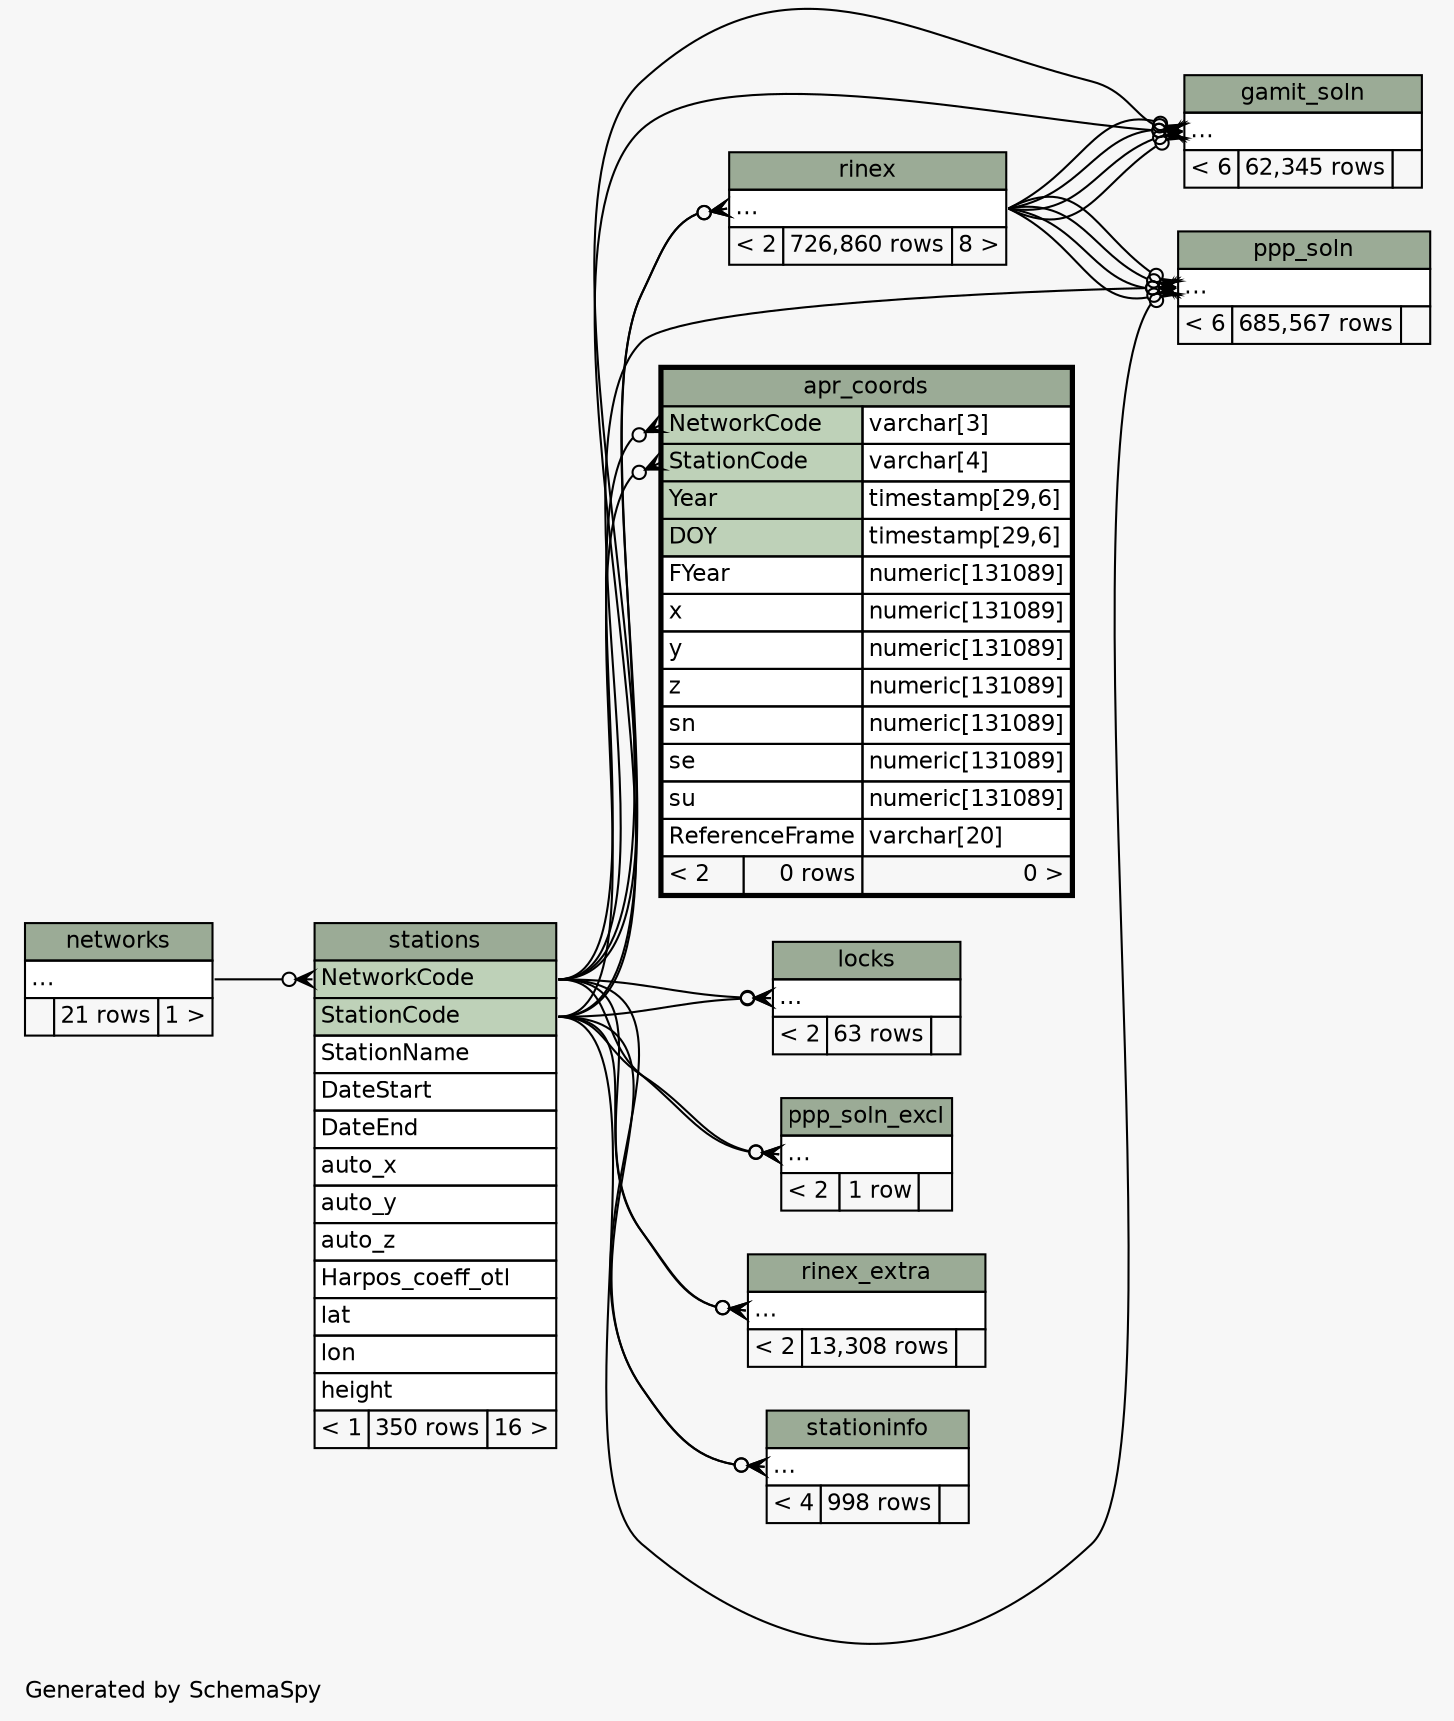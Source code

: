 // dot 2.36.0 on Linux 4.4.0-59-generic
// SchemaSpy rev 590
digraph "twoDegreesRelationshipsDiagram" {
  graph [
    rankdir="RL"
    bgcolor="#f7f7f7"
    label="\nGenerated by SchemaSpy"
    labeljust="l"
    nodesep="0.18"
    ranksep="0.46"
    fontname="Helvetica"
    fontsize="11"
  ];
  node [
    fontname="Helvetica"
    fontsize="11"
    shape="plaintext"
  ];
  edge [
    arrowsize="0.8"
  ];
  "apr_coords":"NetworkCode":w -> "stations":"NetworkCode":e [arrowhead=none dir=back arrowtail=crowodot];
  "apr_coords":"StationCode":w -> "stations":"StationCode":e [arrowhead=none dir=back arrowtail=crowodot];
  "gamit_soln":"elipses":w -> "rinex":"elipses":e [arrowhead=none dir=back arrowtail=crowodot];
  "gamit_soln":"elipses":w -> "rinex":"elipses":e [arrowhead=none dir=back arrowtail=crowodot];
  "gamit_soln":"elipses":w -> "stations":"NetworkCode":e [arrowhead=none dir=back arrowtail=crowodot];
  "gamit_soln":"elipses":w -> "rinex":"elipses":e [arrowhead=none dir=back arrowtail=crowodot];
  "gamit_soln":"elipses":w -> "stations":"StationCode":e [arrowhead=none dir=back arrowtail=crowodot];
  "gamit_soln":"elipses":w -> "rinex":"elipses":e [arrowhead=none dir=back arrowtail=crowodot];
  "locks":"elipses":w -> "stations":"NetworkCode":e [arrowhead=none dir=back arrowtail=crowodot];
  "locks":"elipses":w -> "stations":"StationCode":e [arrowhead=none dir=back arrowtail=crowodot];
  "ppp_soln":"elipses":w -> "rinex":"elipses":e [arrowhead=none dir=back arrowtail=crowodot];
  "ppp_soln":"elipses":w -> "rinex":"elipses":e [arrowhead=none dir=back arrowtail=crowodot];
  "ppp_soln":"elipses":w -> "stations":"NetworkCode":e [arrowhead=none dir=back arrowtail=crowodot];
  "ppp_soln":"elipses":w -> "rinex":"elipses":e [arrowhead=none dir=back arrowtail=crowodot];
  "ppp_soln":"elipses":w -> "stations":"StationCode":e [arrowhead=none dir=back arrowtail=crowodot];
  "ppp_soln":"elipses":w -> "rinex":"elipses":e [arrowhead=none dir=back arrowtail=crowodot];
  "ppp_soln_excl":"elipses":w -> "stations":"NetworkCode":e [arrowhead=none dir=back arrowtail=crowodot];
  "ppp_soln_excl":"elipses":w -> "stations":"StationCode":e [arrowhead=none dir=back arrowtail=crowodot];
  "rinex":"elipses":w -> "stations":"NetworkCode":e [arrowhead=none dir=back arrowtail=crowodot];
  "rinex":"elipses":w -> "stations":"StationCode":e [arrowhead=none dir=back arrowtail=crowodot];
  "rinex_extra":"elipses":w -> "stations":"NetworkCode":e [arrowhead=none dir=back arrowtail=crowodot];
  "rinex_extra":"elipses":w -> "stations":"StationCode":e [arrowhead=none dir=back arrowtail=crowodot];
  "stationinfo":"elipses":w -> "stations":"NetworkCode":e [arrowhead=none dir=back arrowtail=crowodot];
  "stationinfo":"elipses":w -> "stations":"StationCode":e [arrowhead=none dir=back arrowtail=crowodot];
  "stations":"NetworkCode":w -> "networks":"elipses":e [arrowhead=none dir=back arrowtail=crowodot];
  "apr_coords" [
    label=<
    <TABLE BORDER="2" CELLBORDER="1" CELLSPACING="0" BGCOLOR="#ffffff">
      <TR><TD COLSPAN="3" BGCOLOR="#9bab96" ALIGN="CENTER">apr_coords</TD></TR>
      <TR><TD PORT="NetworkCode" COLSPAN="2" BGCOLOR="#bed1b8" ALIGN="LEFT">NetworkCode</TD><TD PORT="NetworkCode.type" ALIGN="LEFT">varchar[3]</TD></TR>
      <TR><TD PORT="StationCode" COLSPAN="2" BGCOLOR="#bed1b8" ALIGN="LEFT">StationCode</TD><TD PORT="StationCode.type" ALIGN="LEFT">varchar[4]</TD></TR>
      <TR><TD PORT="Year" COLSPAN="2" BGCOLOR="#bed1b8" ALIGN="LEFT">Year</TD><TD PORT="Year.type" ALIGN="LEFT">timestamp[29,6]</TD></TR>
      <TR><TD PORT="DOY" COLSPAN="2" BGCOLOR="#bed1b8" ALIGN="LEFT">DOY</TD><TD PORT="DOY.type" ALIGN="LEFT">timestamp[29,6]</TD></TR>
      <TR><TD PORT="FYear" COLSPAN="2" ALIGN="LEFT">FYear</TD><TD PORT="FYear.type" ALIGN="LEFT">numeric[131089]</TD></TR>
      <TR><TD PORT="x" COLSPAN="2" ALIGN="LEFT">x</TD><TD PORT="x.type" ALIGN="LEFT">numeric[131089]</TD></TR>
      <TR><TD PORT="y" COLSPAN="2" ALIGN="LEFT">y</TD><TD PORT="y.type" ALIGN="LEFT">numeric[131089]</TD></TR>
      <TR><TD PORT="z" COLSPAN="2" ALIGN="LEFT">z</TD><TD PORT="z.type" ALIGN="LEFT">numeric[131089]</TD></TR>
      <TR><TD PORT="sn" COLSPAN="2" ALIGN="LEFT">sn</TD><TD PORT="sn.type" ALIGN="LEFT">numeric[131089]</TD></TR>
      <TR><TD PORT="se" COLSPAN="2" ALIGN="LEFT">se</TD><TD PORT="se.type" ALIGN="LEFT">numeric[131089]</TD></TR>
      <TR><TD PORT="su" COLSPAN="2" ALIGN="LEFT">su</TD><TD PORT="su.type" ALIGN="LEFT">numeric[131089]</TD></TR>
      <TR><TD PORT="ReferenceFrame" COLSPAN="2" ALIGN="LEFT">ReferenceFrame</TD><TD PORT="ReferenceFrame.type" ALIGN="LEFT">varchar[20]</TD></TR>
      <TR><TD ALIGN="LEFT" BGCOLOR="#f7f7f7">&lt; 2</TD><TD ALIGN="RIGHT" BGCOLOR="#f7f7f7">0 rows</TD><TD ALIGN="RIGHT" BGCOLOR="#f7f7f7">0 &gt;</TD></TR>
    </TABLE>>
    URL="apr_coords.html"
    tooltip="apr_coords"
  ];
  "gamit_soln" [
    label=<
    <TABLE BORDER="0" CELLBORDER="1" CELLSPACING="0" BGCOLOR="#ffffff">
      <TR><TD COLSPAN="3" BGCOLOR="#9bab96" ALIGN="CENTER">gamit_soln</TD></TR>
      <TR><TD PORT="elipses" COLSPAN="3" ALIGN="LEFT">...</TD></TR>
      <TR><TD ALIGN="LEFT" BGCOLOR="#f7f7f7">&lt; 6</TD><TD ALIGN="RIGHT" BGCOLOR="#f7f7f7">62,345 rows</TD><TD ALIGN="RIGHT" BGCOLOR="#f7f7f7">  </TD></TR>
    </TABLE>>
    URL="gamit_soln.html"
    tooltip="gamit_soln"
  ];
  "locks" [
    label=<
    <TABLE BORDER="0" CELLBORDER="1" CELLSPACING="0" BGCOLOR="#ffffff">
      <TR><TD COLSPAN="3" BGCOLOR="#9bab96" ALIGN="CENTER">locks</TD></TR>
      <TR><TD PORT="elipses" COLSPAN="3" ALIGN="LEFT">...</TD></TR>
      <TR><TD ALIGN="LEFT" BGCOLOR="#f7f7f7">&lt; 2</TD><TD ALIGN="RIGHT" BGCOLOR="#f7f7f7">63 rows</TD><TD ALIGN="RIGHT" BGCOLOR="#f7f7f7">  </TD></TR>
    </TABLE>>
    URL="locks.html"
    tooltip="locks"
  ];
  "networks" [
    label=<
    <TABLE BORDER="0" CELLBORDER="1" CELLSPACING="0" BGCOLOR="#ffffff">
      <TR><TD COLSPAN="3" BGCOLOR="#9bab96" ALIGN="CENTER">networks</TD></TR>
      <TR><TD PORT="elipses" COLSPAN="3" ALIGN="LEFT">...</TD></TR>
      <TR><TD ALIGN="LEFT" BGCOLOR="#f7f7f7">  </TD><TD ALIGN="RIGHT" BGCOLOR="#f7f7f7">21 rows</TD><TD ALIGN="RIGHT" BGCOLOR="#f7f7f7">1 &gt;</TD></TR>
    </TABLE>>
    URL="networks.html"
    tooltip="networks"
  ];
  "ppp_soln" [
    label=<
    <TABLE BORDER="0" CELLBORDER="1" CELLSPACING="0" BGCOLOR="#ffffff">
      <TR><TD COLSPAN="3" BGCOLOR="#9bab96" ALIGN="CENTER">ppp_soln</TD></TR>
      <TR><TD PORT="elipses" COLSPAN="3" ALIGN="LEFT">...</TD></TR>
      <TR><TD ALIGN="LEFT" BGCOLOR="#f7f7f7">&lt; 6</TD><TD ALIGN="RIGHT" BGCOLOR="#f7f7f7">685,567 rows</TD><TD ALIGN="RIGHT" BGCOLOR="#f7f7f7">  </TD></TR>
    </TABLE>>
    URL="ppp_soln.html"
    tooltip="ppp_soln"
  ];
  "ppp_soln_excl" [
    label=<
    <TABLE BORDER="0" CELLBORDER="1" CELLSPACING="0" BGCOLOR="#ffffff">
      <TR><TD COLSPAN="3" BGCOLOR="#9bab96" ALIGN="CENTER">ppp_soln_excl</TD></TR>
      <TR><TD PORT="elipses" COLSPAN="3" ALIGN="LEFT">...</TD></TR>
      <TR><TD ALIGN="LEFT" BGCOLOR="#f7f7f7">&lt; 2</TD><TD ALIGN="RIGHT" BGCOLOR="#f7f7f7">1 row</TD><TD ALIGN="RIGHT" BGCOLOR="#f7f7f7">  </TD></TR>
    </TABLE>>
    URL="ppp_soln_excl.html"
    tooltip="ppp_soln_excl"
  ];
  "rinex" [
    label=<
    <TABLE BORDER="0" CELLBORDER="1" CELLSPACING="0" BGCOLOR="#ffffff">
      <TR><TD COLSPAN="3" BGCOLOR="#9bab96" ALIGN="CENTER">rinex</TD></TR>
      <TR><TD PORT="elipses" COLSPAN="3" ALIGN="LEFT">...</TD></TR>
      <TR><TD ALIGN="LEFT" BGCOLOR="#f7f7f7">&lt; 2</TD><TD ALIGN="RIGHT" BGCOLOR="#f7f7f7">726,860 rows</TD><TD ALIGN="RIGHT" BGCOLOR="#f7f7f7">8 &gt;</TD></TR>
    </TABLE>>
    URL="rinex.html"
    tooltip="rinex"
  ];
  "rinex_extra" [
    label=<
    <TABLE BORDER="0" CELLBORDER="1" CELLSPACING="0" BGCOLOR="#ffffff">
      <TR><TD COLSPAN="3" BGCOLOR="#9bab96" ALIGN="CENTER">rinex_extra</TD></TR>
      <TR><TD PORT="elipses" COLSPAN="3" ALIGN="LEFT">...</TD></TR>
      <TR><TD ALIGN="LEFT" BGCOLOR="#f7f7f7">&lt; 2</TD><TD ALIGN="RIGHT" BGCOLOR="#f7f7f7">13,308 rows</TD><TD ALIGN="RIGHT" BGCOLOR="#f7f7f7">  </TD></TR>
    </TABLE>>
    URL="rinex_extra.html"
    tooltip="rinex_extra"
  ];
  "stationinfo" [
    label=<
    <TABLE BORDER="0" CELLBORDER="1" CELLSPACING="0" BGCOLOR="#ffffff">
      <TR><TD COLSPAN="3" BGCOLOR="#9bab96" ALIGN="CENTER">stationinfo</TD></TR>
      <TR><TD PORT="elipses" COLSPAN="3" ALIGN="LEFT">...</TD></TR>
      <TR><TD ALIGN="LEFT" BGCOLOR="#f7f7f7">&lt; 4</TD><TD ALIGN="RIGHT" BGCOLOR="#f7f7f7">998 rows</TD><TD ALIGN="RIGHT" BGCOLOR="#f7f7f7">  </TD></TR>
    </TABLE>>
    URL="stationinfo.html"
    tooltip="stationinfo"
  ];
  "stations" [
    label=<
    <TABLE BORDER="0" CELLBORDER="1" CELLSPACING="0" BGCOLOR="#ffffff">
      <TR><TD COLSPAN="3" BGCOLOR="#9bab96" ALIGN="CENTER">stations</TD></TR>
      <TR><TD PORT="NetworkCode" COLSPAN="3" BGCOLOR="#bed1b8" ALIGN="LEFT">NetworkCode</TD></TR>
      <TR><TD PORT="StationCode" COLSPAN="3" BGCOLOR="#bed1b8" ALIGN="LEFT">StationCode</TD></TR>
      <TR><TD PORT="StationName" COLSPAN="3" ALIGN="LEFT">StationName</TD></TR>
      <TR><TD PORT="DateStart" COLSPAN="3" ALIGN="LEFT">DateStart</TD></TR>
      <TR><TD PORT="DateEnd" COLSPAN="3" ALIGN="LEFT">DateEnd</TD></TR>
      <TR><TD PORT="auto_x" COLSPAN="3" ALIGN="LEFT">auto_x</TD></TR>
      <TR><TD PORT="auto_y" COLSPAN="3" ALIGN="LEFT">auto_y</TD></TR>
      <TR><TD PORT="auto_z" COLSPAN="3" ALIGN="LEFT">auto_z</TD></TR>
      <TR><TD PORT="Harpos_coeff_otl" COLSPAN="3" ALIGN="LEFT">Harpos_coeff_otl</TD></TR>
      <TR><TD PORT="lat" COLSPAN="3" ALIGN="LEFT">lat</TD></TR>
      <TR><TD PORT="lon" COLSPAN="3" ALIGN="LEFT">lon</TD></TR>
      <TR><TD PORT="height" COLSPAN="3" ALIGN="LEFT">height</TD></TR>
      <TR><TD ALIGN="LEFT" BGCOLOR="#f7f7f7">&lt; 1</TD><TD ALIGN="RIGHT" BGCOLOR="#f7f7f7">350 rows</TD><TD ALIGN="RIGHT" BGCOLOR="#f7f7f7">16 &gt;</TD></TR>
    </TABLE>>
    URL="stations.html"
    tooltip="stations"
  ];
}
